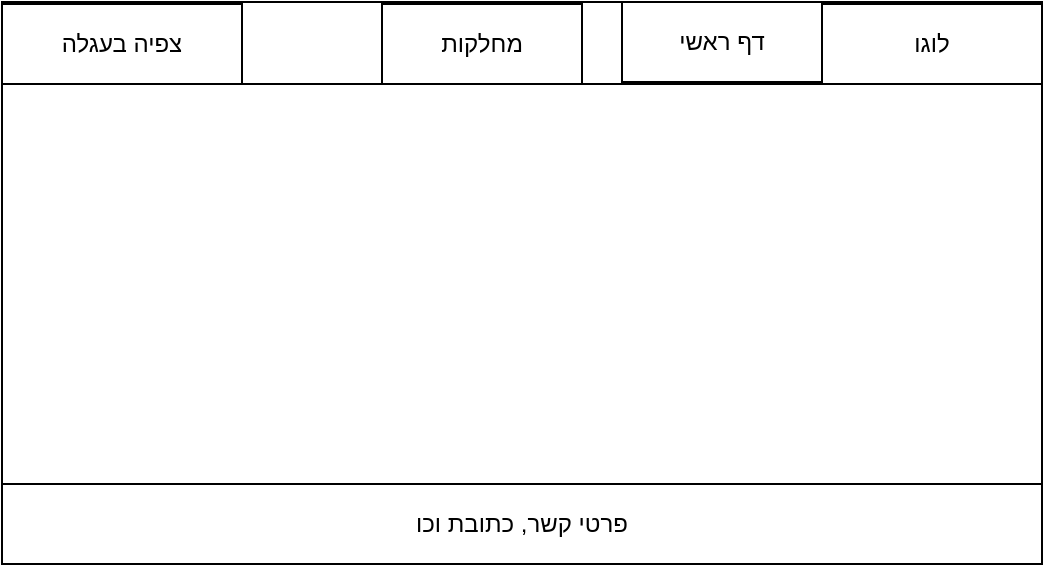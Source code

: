 <mxfile version="20.5.3" type="device"><diagram id="qWBAhfXve621WdHWqPUR" name="Page-1"><mxGraphModel dx="1038" dy="536" grid="1" gridSize="10" guides="1" tooltips="1" connect="1" arrows="1" fold="1" page="1" pageScale="1" pageWidth="850" pageHeight="1100" math="0" shadow="0"><root><mxCell id="0"/><mxCell id="1" parent="0"/><mxCell id="bwTKkrgQ-ktM6AYEWWXt-1" value="" style="rounded=0;whiteSpace=wrap;html=1;" parent="1" vertex="1"><mxGeometry x="320" y="39" width="520" height="281" as="geometry"/></mxCell><mxCell id="bwTKkrgQ-ktM6AYEWWXt-3" value="לוגו" style="rounded=0;whiteSpace=wrap;html=1;" parent="1" vertex="1"><mxGeometry x="730" y="40" width="110" height="40" as="geometry"/></mxCell><mxCell id="bwTKkrgQ-ktM6AYEWWXt-6" value="צפיה בעגלה" style="rounded=0;whiteSpace=wrap;html=1;" parent="1" vertex="1"><mxGeometry x="320" y="40" width="120" height="40" as="geometry"/></mxCell><mxCell id="bwTKkrgQ-ktM6AYEWWXt-7" value="מחלקות" style="rounded=0;whiteSpace=wrap;html=1;" parent="1" vertex="1"><mxGeometry x="510" y="40" width="100" height="40" as="geometry"/></mxCell><mxCell id="bwTKkrgQ-ktM6AYEWWXt-11" value="" style="rounded=0;whiteSpace=wrap;html=1;" parent="1" vertex="1"><mxGeometry x="320" y="80" width="520" height="240" as="geometry"/></mxCell><mxCell id="bwTKkrgQ-ktM6AYEWWXt-12" value="דף ראשי" style="rounded=0;whiteSpace=wrap;html=1;" parent="1" vertex="1"><mxGeometry x="630" y="39" width="100" height="40" as="geometry"/></mxCell><mxCell id="bwTKkrgQ-ktM6AYEWWXt-14" value="פרטי קשר, כתובת וכו" style="rounded=0;whiteSpace=wrap;html=1;" parent="1" vertex="1"><mxGeometry x="320" y="280" width="520" height="40" as="geometry"/></mxCell></root></mxGraphModel></diagram></mxfile>